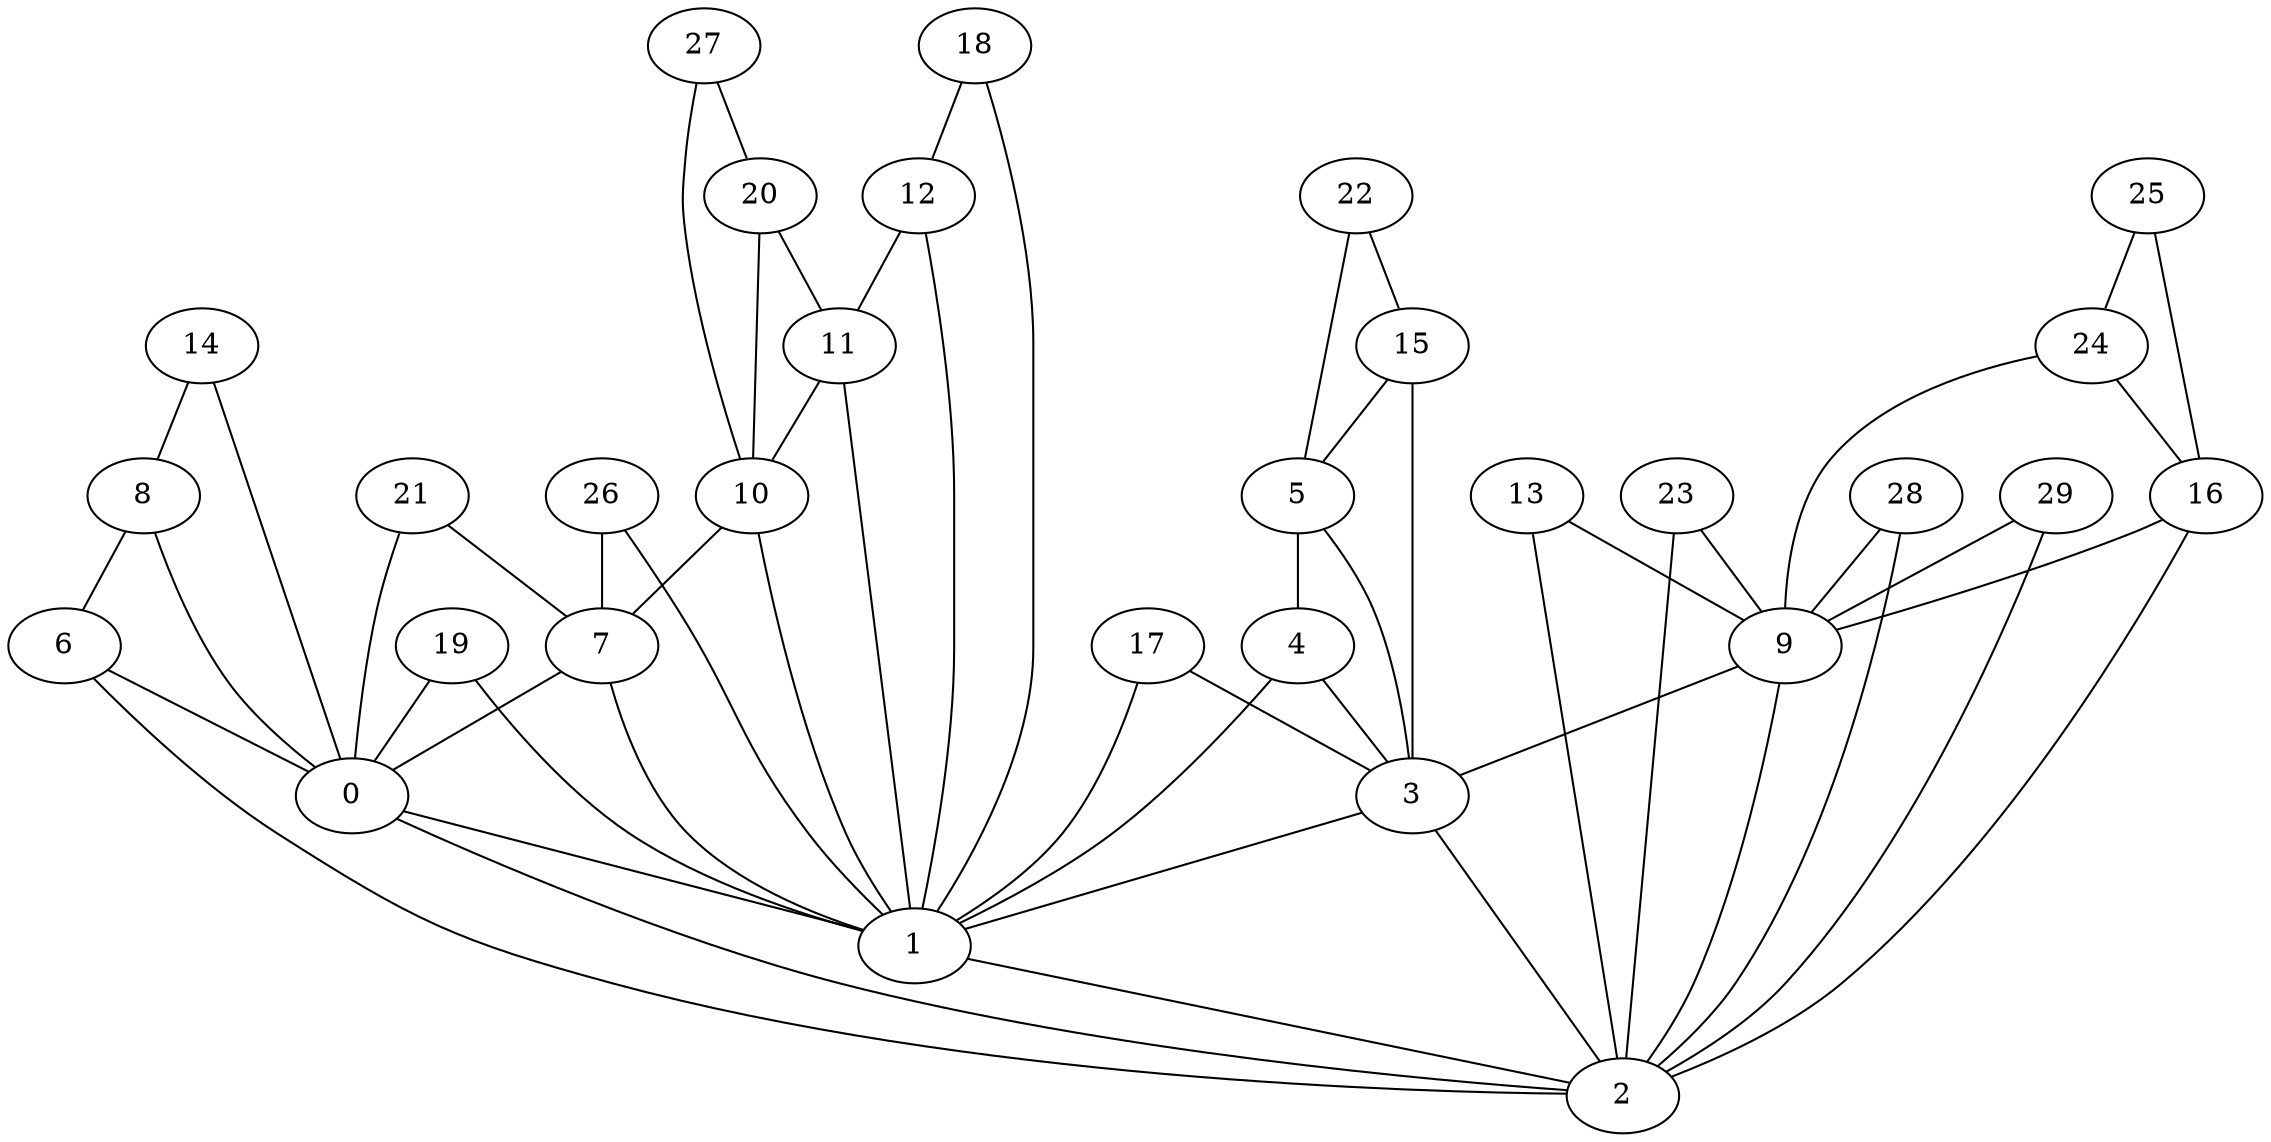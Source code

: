 graph {
	0 [label=0]
	1 [label=1]
	2 [label=2]
	3 [label=3]
	4 [label=4]
	5 [label=5]
	6 [label=6]
	7 [label=7]
	8 [label=8]
	9 [label=9]
	10 [label=10]
	11 [label=11]
	12 [label=12]
	13 [label=13]
	14 [label=14]
	15 [label=15]
	16 [label=16]
	17 [label=17]
	18 [label=18]
	19 [label=19]
	20 [label=20]
	21 [label=21]
	22 [label=22]
	23 [label=23]
	24 [label=24]
	25 [label=25]
	26 [label=26]
	27 [label=27]
	28 [label=28]
	29 [label=29]
	0 -- 1
	1 -- 2
	2 -- 0
	3 -- 1
	3 -- 2
	4 -- 3
	4 -- 1
	5 -- 4
	5 -- 3
	6 -- 2
	6 -- 0
	7 -- 0
	7 -- 1
	8 -- 6
	8 -- 0
	9 -- 3
	9 -- 2
	10 -- 7
	10 -- 1
	11 -- 10
	11 -- 1
	12 -- 11
	12 -- 1
	13 -- 9
	13 -- 2
	14 -- 8
	14 -- 0
	15 -- 5
	15 -- 3
	16 -- 9
	16 -- 2
	17 -- 3
	17 -- 1
	18 -- 12
	18 -- 1
	19 -- 0
	19 -- 1
	20 -- 11
	20 -- 10
	21 -- 7
	21 -- 0
	22 -- 15
	22 -- 5
	23 -- 9
	23 -- 2
	24 -- 16
	24 -- 9
	25 -- 24
	25 -- 16
	26 -- 7
	26 -- 1
	27 -- 20
	27 -- 10
	28 -- 9
	28 -- 2
	29 -- 9
	29 -- 2
}
